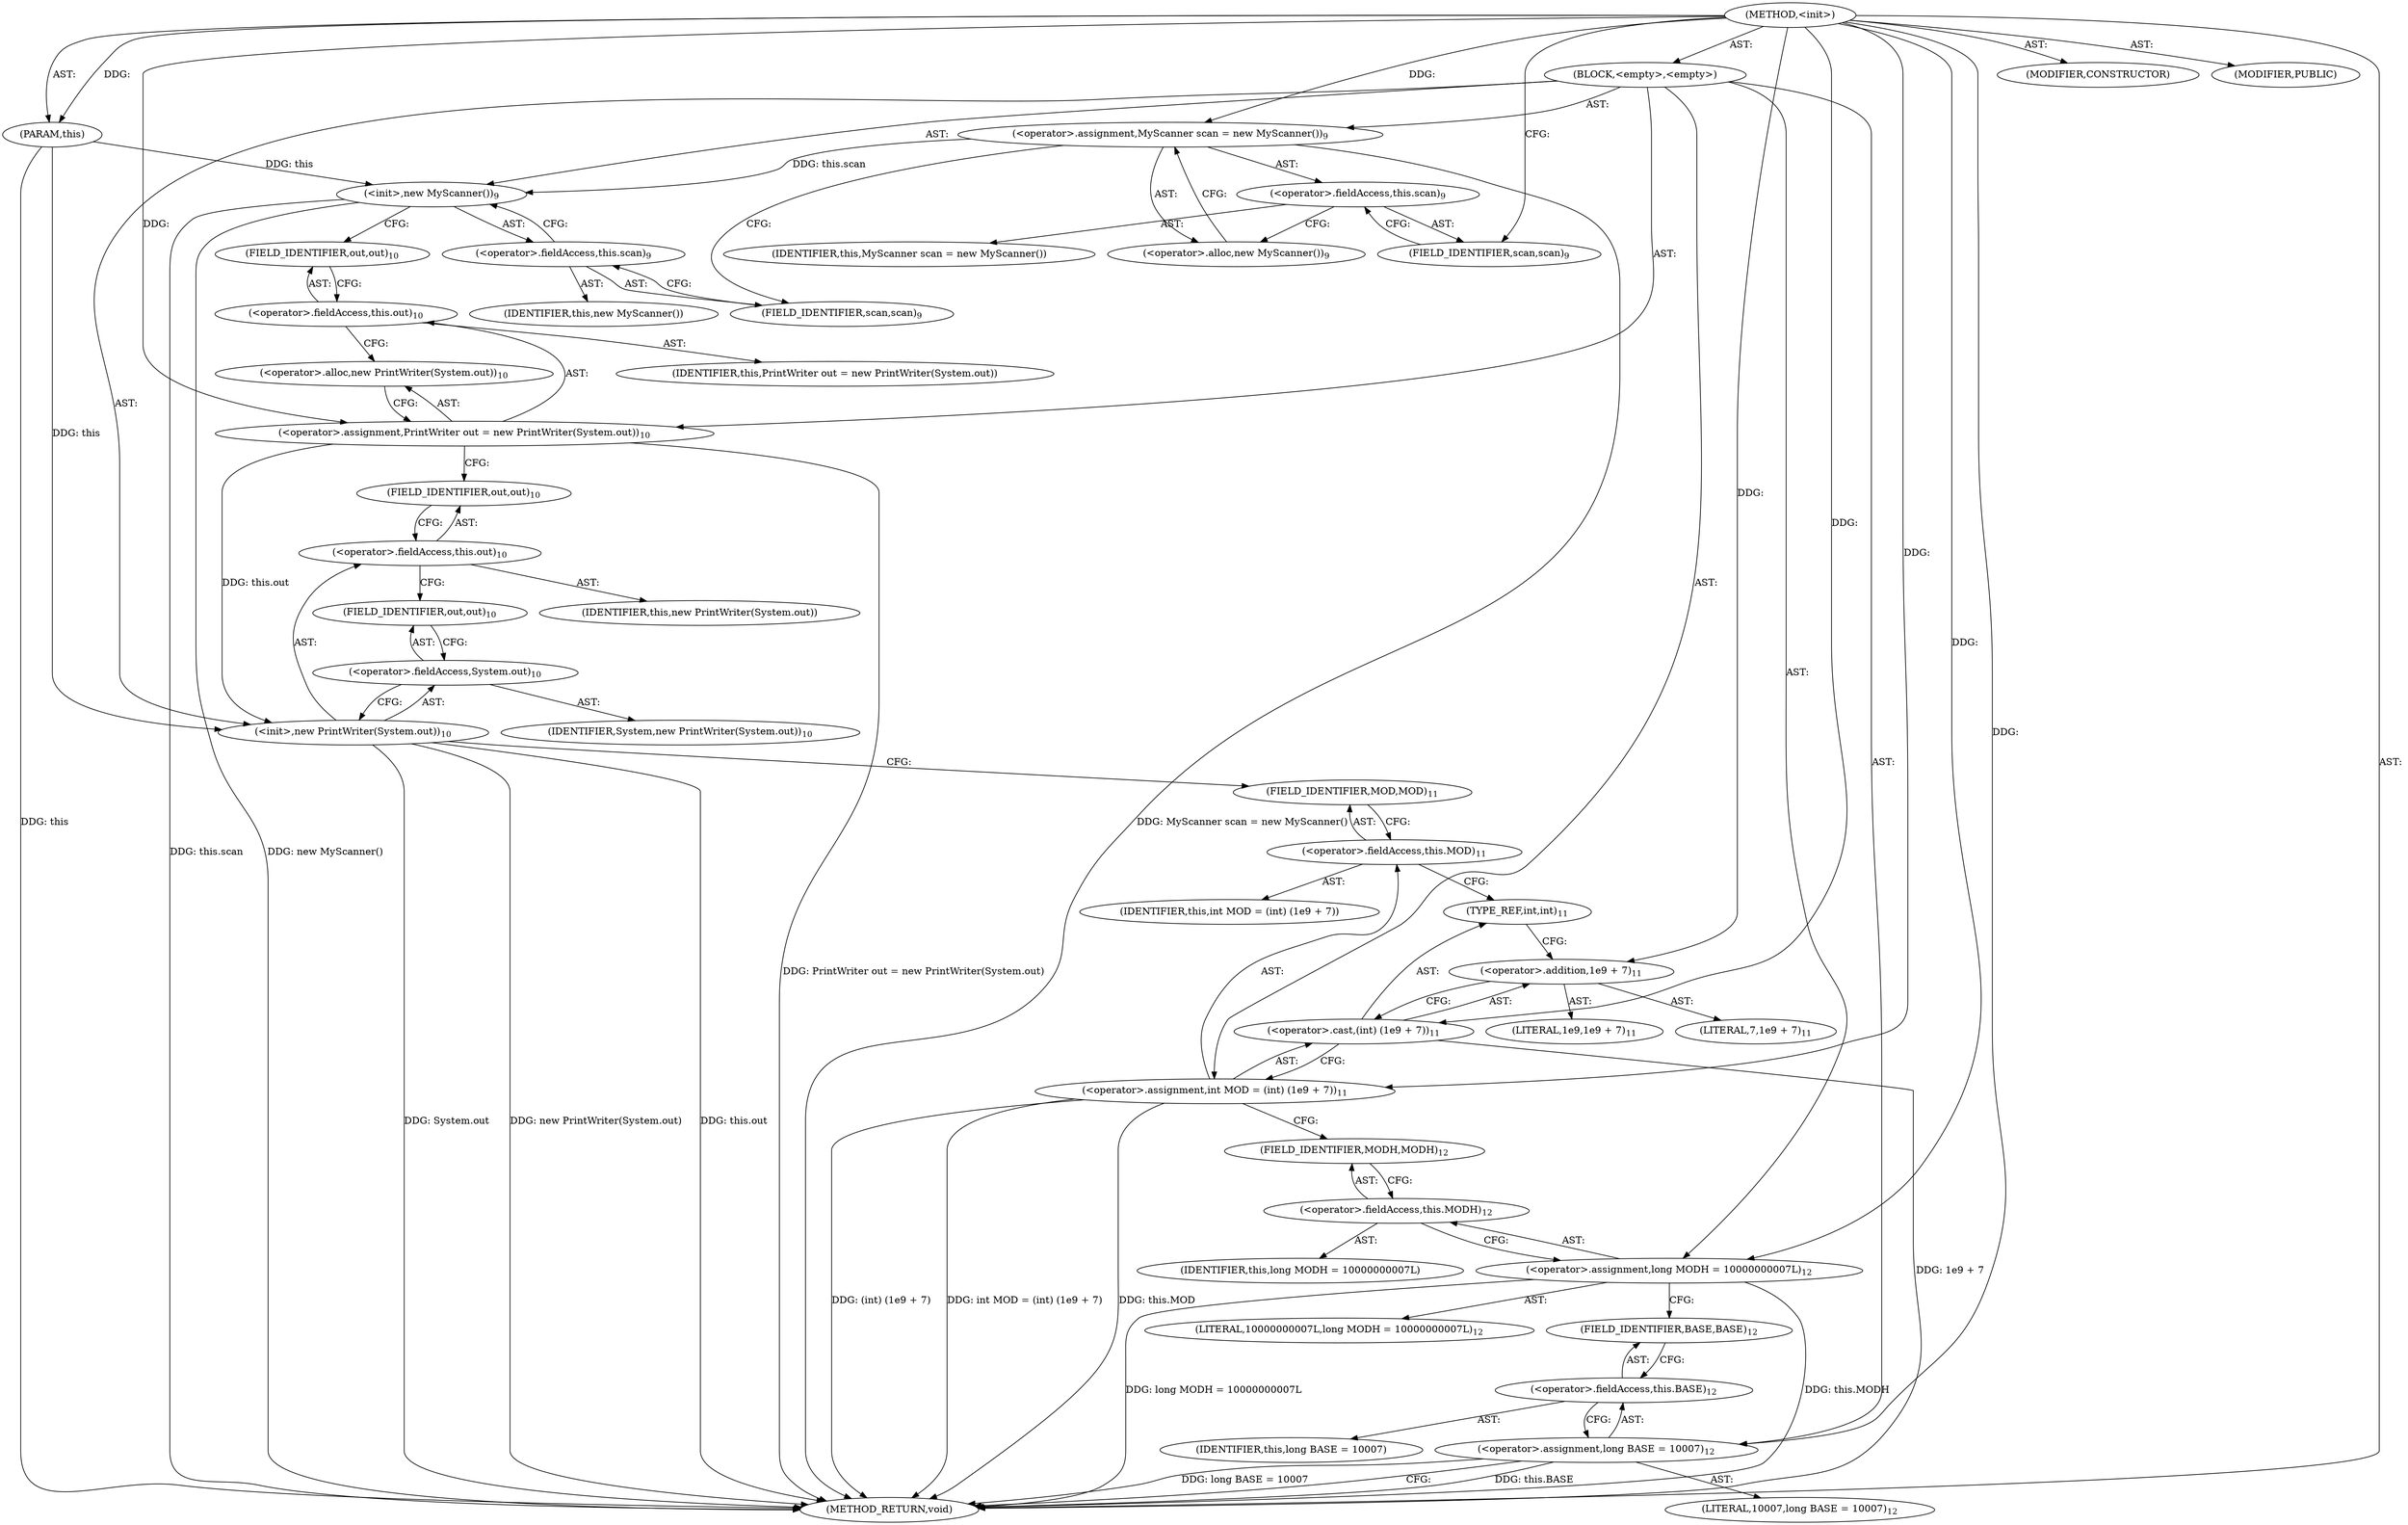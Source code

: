 digraph "&lt;init&gt;" {  
"48" [label = <(METHOD,&lt;init&gt;)> ]
"49" [label = <(PARAM,this)> ]
"50" [label = <(BLOCK,&lt;empty&gt;,&lt;empty&gt;)> ]
"51" [label = <(&lt;operator&gt;.assignment,MyScanner scan = new MyScanner())<SUB>9</SUB>> ]
"52" [label = <(&lt;operator&gt;.fieldAccess,this.scan)<SUB>9</SUB>> ]
"53" [label = <(IDENTIFIER,this,MyScanner scan = new MyScanner())> ]
"54" [label = <(FIELD_IDENTIFIER,scan,scan)<SUB>9</SUB>> ]
"55" [label = <(&lt;operator&gt;.alloc,new MyScanner())<SUB>9</SUB>> ]
"56" [label = <(&lt;init&gt;,new MyScanner())<SUB>9</SUB>> ]
"57" [label = <(&lt;operator&gt;.fieldAccess,this.scan)<SUB>9</SUB>> ]
"58" [label = <(IDENTIFIER,this,new MyScanner())> ]
"59" [label = <(FIELD_IDENTIFIER,scan,scan)<SUB>9</SUB>> ]
"60" [label = <(&lt;operator&gt;.assignment,PrintWriter out = new PrintWriter(System.out))<SUB>10</SUB>> ]
"61" [label = <(&lt;operator&gt;.fieldAccess,this.out)<SUB>10</SUB>> ]
"62" [label = <(IDENTIFIER,this,PrintWriter out = new PrintWriter(System.out))> ]
"63" [label = <(FIELD_IDENTIFIER,out,out)<SUB>10</SUB>> ]
"64" [label = <(&lt;operator&gt;.alloc,new PrintWriter(System.out))<SUB>10</SUB>> ]
"65" [label = <(&lt;init&gt;,new PrintWriter(System.out))<SUB>10</SUB>> ]
"66" [label = <(&lt;operator&gt;.fieldAccess,this.out)<SUB>10</SUB>> ]
"67" [label = <(IDENTIFIER,this,new PrintWriter(System.out))> ]
"68" [label = <(FIELD_IDENTIFIER,out,out)<SUB>10</SUB>> ]
"69" [label = <(&lt;operator&gt;.fieldAccess,System.out)<SUB>10</SUB>> ]
"70" [label = <(IDENTIFIER,System,new PrintWriter(System.out))<SUB>10</SUB>> ]
"71" [label = <(FIELD_IDENTIFIER,out,out)<SUB>10</SUB>> ]
"72" [label = <(&lt;operator&gt;.assignment,int MOD = (int) (1e9 + 7))<SUB>11</SUB>> ]
"73" [label = <(&lt;operator&gt;.fieldAccess,this.MOD)<SUB>11</SUB>> ]
"74" [label = <(IDENTIFIER,this,int MOD = (int) (1e9 + 7))> ]
"75" [label = <(FIELD_IDENTIFIER,MOD,MOD)<SUB>11</SUB>> ]
"76" [label = <(&lt;operator&gt;.cast,(int) (1e9 + 7))<SUB>11</SUB>> ]
"77" [label = <(TYPE_REF,int,int)<SUB>11</SUB>> ]
"78" [label = <(&lt;operator&gt;.addition,1e9 + 7)<SUB>11</SUB>> ]
"79" [label = <(LITERAL,1e9,1e9 + 7)<SUB>11</SUB>> ]
"80" [label = <(LITERAL,7,1e9 + 7)<SUB>11</SUB>> ]
"81" [label = <(&lt;operator&gt;.assignment,long MODH = 10000000007L)<SUB>12</SUB>> ]
"82" [label = <(&lt;operator&gt;.fieldAccess,this.MODH)<SUB>12</SUB>> ]
"83" [label = <(IDENTIFIER,this,long MODH = 10000000007L)> ]
"84" [label = <(FIELD_IDENTIFIER,MODH,MODH)<SUB>12</SUB>> ]
"85" [label = <(LITERAL,10000000007L,long MODH = 10000000007L)<SUB>12</SUB>> ]
"86" [label = <(&lt;operator&gt;.assignment,long BASE = 10007)<SUB>12</SUB>> ]
"87" [label = <(&lt;operator&gt;.fieldAccess,this.BASE)<SUB>12</SUB>> ]
"88" [label = <(IDENTIFIER,this,long BASE = 10007)> ]
"89" [label = <(FIELD_IDENTIFIER,BASE,BASE)<SUB>12</SUB>> ]
"90" [label = <(LITERAL,10007,long BASE = 10007)<SUB>12</SUB>> ]
"91" [label = <(MODIFIER,CONSTRUCTOR)> ]
"92" [label = <(MODIFIER,PUBLIC)> ]
"93" [label = <(METHOD_RETURN,void)> ]
  "48" -> "49"  [ label = "AST: "] 
  "48" -> "50"  [ label = "AST: "] 
  "48" -> "91"  [ label = "AST: "] 
  "48" -> "92"  [ label = "AST: "] 
  "48" -> "93"  [ label = "AST: "] 
  "50" -> "51"  [ label = "AST: "] 
  "50" -> "56"  [ label = "AST: "] 
  "50" -> "60"  [ label = "AST: "] 
  "50" -> "65"  [ label = "AST: "] 
  "50" -> "72"  [ label = "AST: "] 
  "50" -> "81"  [ label = "AST: "] 
  "50" -> "86"  [ label = "AST: "] 
  "51" -> "52"  [ label = "AST: "] 
  "51" -> "55"  [ label = "AST: "] 
  "52" -> "53"  [ label = "AST: "] 
  "52" -> "54"  [ label = "AST: "] 
  "56" -> "57"  [ label = "AST: "] 
  "57" -> "58"  [ label = "AST: "] 
  "57" -> "59"  [ label = "AST: "] 
  "60" -> "61"  [ label = "AST: "] 
  "60" -> "64"  [ label = "AST: "] 
  "61" -> "62"  [ label = "AST: "] 
  "61" -> "63"  [ label = "AST: "] 
  "65" -> "66"  [ label = "AST: "] 
  "65" -> "69"  [ label = "AST: "] 
  "66" -> "67"  [ label = "AST: "] 
  "66" -> "68"  [ label = "AST: "] 
  "69" -> "70"  [ label = "AST: "] 
  "69" -> "71"  [ label = "AST: "] 
  "72" -> "73"  [ label = "AST: "] 
  "72" -> "76"  [ label = "AST: "] 
  "73" -> "74"  [ label = "AST: "] 
  "73" -> "75"  [ label = "AST: "] 
  "76" -> "77"  [ label = "AST: "] 
  "76" -> "78"  [ label = "AST: "] 
  "78" -> "79"  [ label = "AST: "] 
  "78" -> "80"  [ label = "AST: "] 
  "81" -> "82"  [ label = "AST: "] 
  "81" -> "85"  [ label = "AST: "] 
  "82" -> "83"  [ label = "AST: "] 
  "82" -> "84"  [ label = "AST: "] 
  "86" -> "87"  [ label = "AST: "] 
  "86" -> "90"  [ label = "AST: "] 
  "87" -> "88"  [ label = "AST: "] 
  "87" -> "89"  [ label = "AST: "] 
  "51" -> "59"  [ label = "CFG: "] 
  "56" -> "63"  [ label = "CFG: "] 
  "60" -> "68"  [ label = "CFG: "] 
  "65" -> "75"  [ label = "CFG: "] 
  "72" -> "84"  [ label = "CFG: "] 
  "81" -> "89"  [ label = "CFG: "] 
  "86" -> "93"  [ label = "CFG: "] 
  "52" -> "55"  [ label = "CFG: "] 
  "55" -> "51"  [ label = "CFG: "] 
  "57" -> "56"  [ label = "CFG: "] 
  "61" -> "64"  [ label = "CFG: "] 
  "64" -> "60"  [ label = "CFG: "] 
  "66" -> "71"  [ label = "CFG: "] 
  "69" -> "65"  [ label = "CFG: "] 
  "73" -> "77"  [ label = "CFG: "] 
  "76" -> "72"  [ label = "CFG: "] 
  "82" -> "81"  [ label = "CFG: "] 
  "87" -> "86"  [ label = "CFG: "] 
  "54" -> "52"  [ label = "CFG: "] 
  "59" -> "57"  [ label = "CFG: "] 
  "63" -> "61"  [ label = "CFG: "] 
  "68" -> "66"  [ label = "CFG: "] 
  "71" -> "69"  [ label = "CFG: "] 
  "75" -> "73"  [ label = "CFG: "] 
  "77" -> "78"  [ label = "CFG: "] 
  "78" -> "76"  [ label = "CFG: "] 
  "84" -> "82"  [ label = "CFG: "] 
  "89" -> "87"  [ label = "CFG: "] 
  "48" -> "54"  [ label = "CFG: "] 
  "49" -> "93"  [ label = "DDG: this"] 
  "51" -> "93"  [ label = "DDG: MyScanner scan = new MyScanner()"] 
  "56" -> "93"  [ label = "DDG: this.scan"] 
  "56" -> "93"  [ label = "DDG: new MyScanner()"] 
  "60" -> "93"  [ label = "DDG: PrintWriter out = new PrintWriter(System.out)"] 
  "65" -> "93"  [ label = "DDG: this.out"] 
  "65" -> "93"  [ label = "DDG: System.out"] 
  "65" -> "93"  [ label = "DDG: new PrintWriter(System.out)"] 
  "72" -> "93"  [ label = "DDG: this.MOD"] 
  "76" -> "93"  [ label = "DDG: 1e9 + 7"] 
  "72" -> "93"  [ label = "DDG: (int) (1e9 + 7)"] 
  "72" -> "93"  [ label = "DDG: int MOD = (int) (1e9 + 7)"] 
  "81" -> "93"  [ label = "DDG: this.MODH"] 
  "81" -> "93"  [ label = "DDG: long MODH = 10000000007L"] 
  "86" -> "93"  [ label = "DDG: this.BASE"] 
  "86" -> "93"  [ label = "DDG: long BASE = 10007"] 
  "48" -> "49"  [ label = "DDG: "] 
  "48" -> "51"  [ label = "DDG: "] 
  "48" -> "60"  [ label = "DDG: "] 
  "48" -> "72"  [ label = "DDG: "] 
  "48" -> "81"  [ label = "DDG: "] 
  "48" -> "86"  [ label = "DDG: "] 
  "49" -> "56"  [ label = "DDG: this"] 
  "51" -> "56"  [ label = "DDG: this.scan"] 
  "49" -> "65"  [ label = "DDG: this"] 
  "60" -> "65"  [ label = "DDG: this.out"] 
  "48" -> "76"  [ label = "DDG: "] 
  "48" -> "78"  [ label = "DDG: "] 
}
